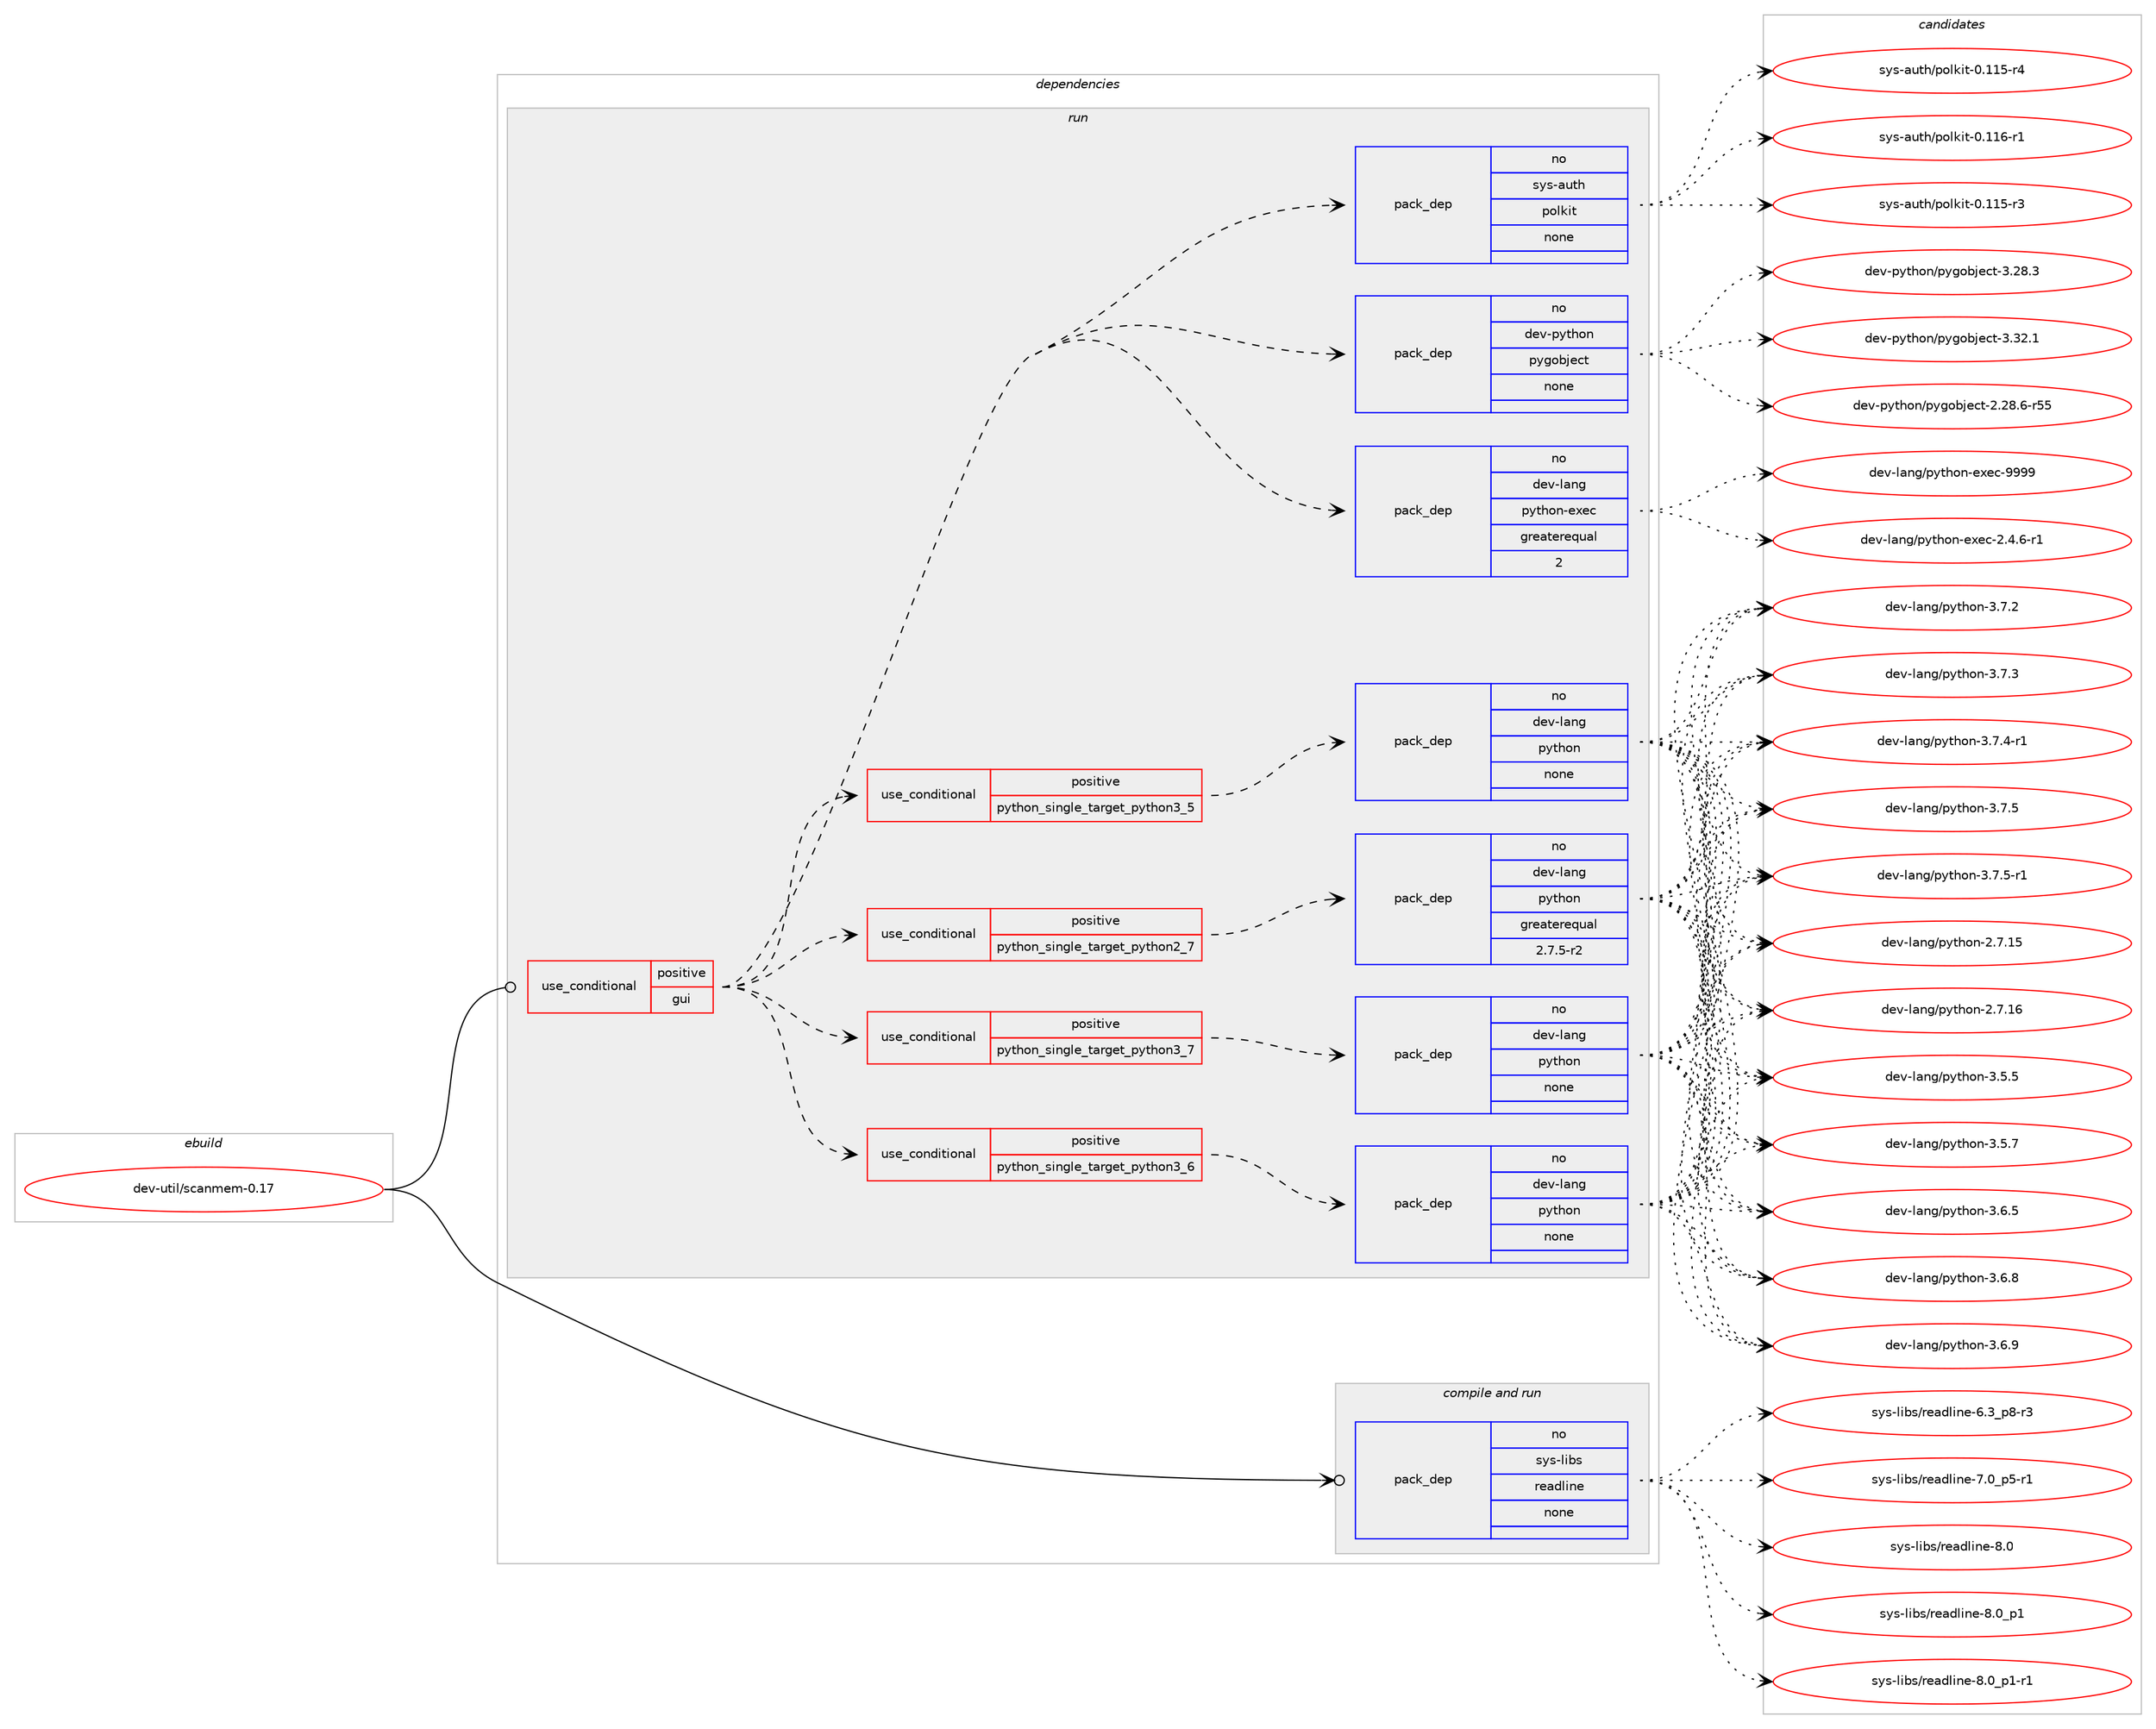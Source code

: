 digraph prolog {

# *************
# Graph options
# *************

newrank=true;
concentrate=true;
compound=true;
graph [rankdir=LR,fontname=Helvetica,fontsize=10,ranksep=1.5];#, ranksep=2.5, nodesep=0.2];
edge  [arrowhead=vee];
node  [fontname=Helvetica,fontsize=10];

# **********
# The ebuild
# **********

subgraph cluster_leftcol {
color=gray;
rank=same;
label=<<i>ebuild</i>>;
id [label="dev-util/scanmem-0.17", color=red, width=4, href="../dev-util/scanmem-0.17.svg"];
}

# ****************
# The dependencies
# ****************

subgraph cluster_midcol {
color=gray;
label=<<i>dependencies</i>>;
subgraph cluster_compile {
fillcolor="#eeeeee";
style=filled;
label=<<i>compile</i>>;
}
subgraph cluster_compileandrun {
fillcolor="#eeeeee";
style=filled;
label=<<i>compile and run</i>>;
subgraph pack536531 {
dependency731995 [label=<<TABLE BORDER="0" CELLBORDER="1" CELLSPACING="0" CELLPADDING="4" WIDTH="220"><TR><TD ROWSPAN="6" CELLPADDING="30">pack_dep</TD></TR><TR><TD WIDTH="110">no</TD></TR><TR><TD>sys-libs</TD></TR><TR><TD>readline</TD></TR><TR><TD>none</TD></TR><TR><TD></TD></TR></TABLE>>, shape=none, color=blue];
}
id:e -> dependency731995:w [weight=20,style="solid",arrowhead="odotvee"];
}
subgraph cluster_run {
fillcolor="#eeeeee";
style=filled;
label=<<i>run</i>>;
subgraph cond183275 {
dependency731996 [label=<<TABLE BORDER="0" CELLBORDER="1" CELLSPACING="0" CELLPADDING="4"><TR><TD ROWSPAN="3" CELLPADDING="10">use_conditional</TD></TR><TR><TD>positive</TD></TR><TR><TD>gui</TD></TR></TABLE>>, shape=none, color=red];
subgraph cond183276 {
dependency731997 [label=<<TABLE BORDER="0" CELLBORDER="1" CELLSPACING="0" CELLPADDING="4"><TR><TD ROWSPAN="3" CELLPADDING="10">use_conditional</TD></TR><TR><TD>positive</TD></TR><TR><TD>python_single_target_python2_7</TD></TR></TABLE>>, shape=none, color=red];
subgraph pack536532 {
dependency731998 [label=<<TABLE BORDER="0" CELLBORDER="1" CELLSPACING="0" CELLPADDING="4" WIDTH="220"><TR><TD ROWSPAN="6" CELLPADDING="30">pack_dep</TD></TR><TR><TD WIDTH="110">no</TD></TR><TR><TD>dev-lang</TD></TR><TR><TD>python</TD></TR><TR><TD>greaterequal</TD></TR><TR><TD>2.7.5-r2</TD></TR></TABLE>>, shape=none, color=blue];
}
dependency731997:e -> dependency731998:w [weight=20,style="dashed",arrowhead="vee"];
}
dependency731996:e -> dependency731997:w [weight=20,style="dashed",arrowhead="vee"];
subgraph cond183277 {
dependency731999 [label=<<TABLE BORDER="0" CELLBORDER="1" CELLSPACING="0" CELLPADDING="4"><TR><TD ROWSPAN="3" CELLPADDING="10">use_conditional</TD></TR><TR><TD>positive</TD></TR><TR><TD>python_single_target_python3_5</TD></TR></TABLE>>, shape=none, color=red];
subgraph pack536533 {
dependency732000 [label=<<TABLE BORDER="0" CELLBORDER="1" CELLSPACING="0" CELLPADDING="4" WIDTH="220"><TR><TD ROWSPAN="6" CELLPADDING="30">pack_dep</TD></TR><TR><TD WIDTH="110">no</TD></TR><TR><TD>dev-lang</TD></TR><TR><TD>python</TD></TR><TR><TD>none</TD></TR><TR><TD></TD></TR></TABLE>>, shape=none, color=blue];
}
dependency731999:e -> dependency732000:w [weight=20,style="dashed",arrowhead="vee"];
}
dependency731996:e -> dependency731999:w [weight=20,style="dashed",arrowhead="vee"];
subgraph cond183278 {
dependency732001 [label=<<TABLE BORDER="0" CELLBORDER="1" CELLSPACING="0" CELLPADDING="4"><TR><TD ROWSPAN="3" CELLPADDING="10">use_conditional</TD></TR><TR><TD>positive</TD></TR><TR><TD>python_single_target_python3_6</TD></TR></TABLE>>, shape=none, color=red];
subgraph pack536534 {
dependency732002 [label=<<TABLE BORDER="0" CELLBORDER="1" CELLSPACING="0" CELLPADDING="4" WIDTH="220"><TR><TD ROWSPAN="6" CELLPADDING="30">pack_dep</TD></TR><TR><TD WIDTH="110">no</TD></TR><TR><TD>dev-lang</TD></TR><TR><TD>python</TD></TR><TR><TD>none</TD></TR><TR><TD></TD></TR></TABLE>>, shape=none, color=blue];
}
dependency732001:e -> dependency732002:w [weight=20,style="dashed",arrowhead="vee"];
}
dependency731996:e -> dependency732001:w [weight=20,style="dashed",arrowhead="vee"];
subgraph cond183279 {
dependency732003 [label=<<TABLE BORDER="0" CELLBORDER="1" CELLSPACING="0" CELLPADDING="4"><TR><TD ROWSPAN="3" CELLPADDING="10">use_conditional</TD></TR><TR><TD>positive</TD></TR><TR><TD>python_single_target_python3_7</TD></TR></TABLE>>, shape=none, color=red];
subgraph pack536535 {
dependency732004 [label=<<TABLE BORDER="0" CELLBORDER="1" CELLSPACING="0" CELLPADDING="4" WIDTH="220"><TR><TD ROWSPAN="6" CELLPADDING="30">pack_dep</TD></TR><TR><TD WIDTH="110">no</TD></TR><TR><TD>dev-lang</TD></TR><TR><TD>python</TD></TR><TR><TD>none</TD></TR><TR><TD></TD></TR></TABLE>>, shape=none, color=blue];
}
dependency732003:e -> dependency732004:w [weight=20,style="dashed",arrowhead="vee"];
}
dependency731996:e -> dependency732003:w [weight=20,style="dashed",arrowhead="vee"];
subgraph pack536536 {
dependency732005 [label=<<TABLE BORDER="0" CELLBORDER="1" CELLSPACING="0" CELLPADDING="4" WIDTH="220"><TR><TD ROWSPAN="6" CELLPADDING="30">pack_dep</TD></TR><TR><TD WIDTH="110">no</TD></TR><TR><TD>dev-lang</TD></TR><TR><TD>python-exec</TD></TR><TR><TD>greaterequal</TD></TR><TR><TD>2</TD></TR></TABLE>>, shape=none, color=blue];
}
dependency731996:e -> dependency732005:w [weight=20,style="dashed",arrowhead="vee"];
subgraph pack536537 {
dependency732006 [label=<<TABLE BORDER="0" CELLBORDER="1" CELLSPACING="0" CELLPADDING="4" WIDTH="220"><TR><TD ROWSPAN="6" CELLPADDING="30">pack_dep</TD></TR><TR><TD WIDTH="110">no</TD></TR><TR><TD>dev-python</TD></TR><TR><TD>pygobject</TD></TR><TR><TD>none</TD></TR><TR><TD></TD></TR></TABLE>>, shape=none, color=blue];
}
dependency731996:e -> dependency732006:w [weight=20,style="dashed",arrowhead="vee"];
subgraph pack536538 {
dependency732007 [label=<<TABLE BORDER="0" CELLBORDER="1" CELLSPACING="0" CELLPADDING="4" WIDTH="220"><TR><TD ROWSPAN="6" CELLPADDING="30">pack_dep</TD></TR><TR><TD WIDTH="110">no</TD></TR><TR><TD>sys-auth</TD></TR><TR><TD>polkit</TD></TR><TR><TD>none</TD></TR><TR><TD></TD></TR></TABLE>>, shape=none, color=blue];
}
dependency731996:e -> dependency732007:w [weight=20,style="dashed",arrowhead="vee"];
}
id:e -> dependency731996:w [weight=20,style="solid",arrowhead="odot"];
}
}

# **************
# The candidates
# **************

subgraph cluster_choices {
rank=same;
color=gray;
label=<<i>candidates</i>>;

subgraph choice536531 {
color=black;
nodesep=1;
choice115121115451081059811547114101971001081051101014554465195112564511451 [label="sys-libs/readline-6.3_p8-r3", color=red, width=4,href="../sys-libs/readline-6.3_p8-r3.svg"];
choice115121115451081059811547114101971001081051101014555464895112534511449 [label="sys-libs/readline-7.0_p5-r1", color=red, width=4,href="../sys-libs/readline-7.0_p5-r1.svg"];
choice1151211154510810598115471141019710010810511010145564648 [label="sys-libs/readline-8.0", color=red, width=4,href="../sys-libs/readline-8.0.svg"];
choice11512111545108105981154711410197100108105110101455646489511249 [label="sys-libs/readline-8.0_p1", color=red, width=4,href="../sys-libs/readline-8.0_p1.svg"];
choice115121115451081059811547114101971001081051101014556464895112494511449 [label="sys-libs/readline-8.0_p1-r1", color=red, width=4,href="../sys-libs/readline-8.0_p1-r1.svg"];
dependency731995:e -> choice115121115451081059811547114101971001081051101014554465195112564511451:w [style=dotted,weight="100"];
dependency731995:e -> choice115121115451081059811547114101971001081051101014555464895112534511449:w [style=dotted,weight="100"];
dependency731995:e -> choice1151211154510810598115471141019710010810511010145564648:w [style=dotted,weight="100"];
dependency731995:e -> choice11512111545108105981154711410197100108105110101455646489511249:w [style=dotted,weight="100"];
dependency731995:e -> choice115121115451081059811547114101971001081051101014556464895112494511449:w [style=dotted,weight="100"];
}
subgraph choice536532 {
color=black;
nodesep=1;
choice10010111845108971101034711212111610411111045504655464953 [label="dev-lang/python-2.7.15", color=red, width=4,href="../dev-lang/python-2.7.15.svg"];
choice10010111845108971101034711212111610411111045504655464954 [label="dev-lang/python-2.7.16", color=red, width=4,href="../dev-lang/python-2.7.16.svg"];
choice100101118451089711010347112121116104111110455146534653 [label="dev-lang/python-3.5.5", color=red, width=4,href="../dev-lang/python-3.5.5.svg"];
choice100101118451089711010347112121116104111110455146534655 [label="dev-lang/python-3.5.7", color=red, width=4,href="../dev-lang/python-3.5.7.svg"];
choice100101118451089711010347112121116104111110455146544653 [label="dev-lang/python-3.6.5", color=red, width=4,href="../dev-lang/python-3.6.5.svg"];
choice100101118451089711010347112121116104111110455146544656 [label="dev-lang/python-3.6.8", color=red, width=4,href="../dev-lang/python-3.6.8.svg"];
choice100101118451089711010347112121116104111110455146544657 [label="dev-lang/python-3.6.9", color=red, width=4,href="../dev-lang/python-3.6.9.svg"];
choice100101118451089711010347112121116104111110455146554650 [label="dev-lang/python-3.7.2", color=red, width=4,href="../dev-lang/python-3.7.2.svg"];
choice100101118451089711010347112121116104111110455146554651 [label="dev-lang/python-3.7.3", color=red, width=4,href="../dev-lang/python-3.7.3.svg"];
choice1001011184510897110103471121211161041111104551465546524511449 [label="dev-lang/python-3.7.4-r1", color=red, width=4,href="../dev-lang/python-3.7.4-r1.svg"];
choice100101118451089711010347112121116104111110455146554653 [label="dev-lang/python-3.7.5", color=red, width=4,href="../dev-lang/python-3.7.5.svg"];
choice1001011184510897110103471121211161041111104551465546534511449 [label="dev-lang/python-3.7.5-r1", color=red, width=4,href="../dev-lang/python-3.7.5-r1.svg"];
dependency731998:e -> choice10010111845108971101034711212111610411111045504655464953:w [style=dotted,weight="100"];
dependency731998:e -> choice10010111845108971101034711212111610411111045504655464954:w [style=dotted,weight="100"];
dependency731998:e -> choice100101118451089711010347112121116104111110455146534653:w [style=dotted,weight="100"];
dependency731998:e -> choice100101118451089711010347112121116104111110455146534655:w [style=dotted,weight="100"];
dependency731998:e -> choice100101118451089711010347112121116104111110455146544653:w [style=dotted,weight="100"];
dependency731998:e -> choice100101118451089711010347112121116104111110455146544656:w [style=dotted,weight="100"];
dependency731998:e -> choice100101118451089711010347112121116104111110455146544657:w [style=dotted,weight="100"];
dependency731998:e -> choice100101118451089711010347112121116104111110455146554650:w [style=dotted,weight="100"];
dependency731998:e -> choice100101118451089711010347112121116104111110455146554651:w [style=dotted,weight="100"];
dependency731998:e -> choice1001011184510897110103471121211161041111104551465546524511449:w [style=dotted,weight="100"];
dependency731998:e -> choice100101118451089711010347112121116104111110455146554653:w [style=dotted,weight="100"];
dependency731998:e -> choice1001011184510897110103471121211161041111104551465546534511449:w [style=dotted,weight="100"];
}
subgraph choice536533 {
color=black;
nodesep=1;
choice10010111845108971101034711212111610411111045504655464953 [label="dev-lang/python-2.7.15", color=red, width=4,href="../dev-lang/python-2.7.15.svg"];
choice10010111845108971101034711212111610411111045504655464954 [label="dev-lang/python-2.7.16", color=red, width=4,href="../dev-lang/python-2.7.16.svg"];
choice100101118451089711010347112121116104111110455146534653 [label="dev-lang/python-3.5.5", color=red, width=4,href="../dev-lang/python-3.5.5.svg"];
choice100101118451089711010347112121116104111110455146534655 [label="dev-lang/python-3.5.7", color=red, width=4,href="../dev-lang/python-3.5.7.svg"];
choice100101118451089711010347112121116104111110455146544653 [label="dev-lang/python-3.6.5", color=red, width=4,href="../dev-lang/python-3.6.5.svg"];
choice100101118451089711010347112121116104111110455146544656 [label="dev-lang/python-3.6.8", color=red, width=4,href="../dev-lang/python-3.6.8.svg"];
choice100101118451089711010347112121116104111110455146544657 [label="dev-lang/python-3.6.9", color=red, width=4,href="../dev-lang/python-3.6.9.svg"];
choice100101118451089711010347112121116104111110455146554650 [label="dev-lang/python-3.7.2", color=red, width=4,href="../dev-lang/python-3.7.2.svg"];
choice100101118451089711010347112121116104111110455146554651 [label="dev-lang/python-3.7.3", color=red, width=4,href="../dev-lang/python-3.7.3.svg"];
choice1001011184510897110103471121211161041111104551465546524511449 [label="dev-lang/python-3.7.4-r1", color=red, width=4,href="../dev-lang/python-3.7.4-r1.svg"];
choice100101118451089711010347112121116104111110455146554653 [label="dev-lang/python-3.7.5", color=red, width=4,href="../dev-lang/python-3.7.5.svg"];
choice1001011184510897110103471121211161041111104551465546534511449 [label="dev-lang/python-3.7.5-r1", color=red, width=4,href="../dev-lang/python-3.7.5-r1.svg"];
dependency732000:e -> choice10010111845108971101034711212111610411111045504655464953:w [style=dotted,weight="100"];
dependency732000:e -> choice10010111845108971101034711212111610411111045504655464954:w [style=dotted,weight="100"];
dependency732000:e -> choice100101118451089711010347112121116104111110455146534653:w [style=dotted,weight="100"];
dependency732000:e -> choice100101118451089711010347112121116104111110455146534655:w [style=dotted,weight="100"];
dependency732000:e -> choice100101118451089711010347112121116104111110455146544653:w [style=dotted,weight="100"];
dependency732000:e -> choice100101118451089711010347112121116104111110455146544656:w [style=dotted,weight="100"];
dependency732000:e -> choice100101118451089711010347112121116104111110455146544657:w [style=dotted,weight="100"];
dependency732000:e -> choice100101118451089711010347112121116104111110455146554650:w [style=dotted,weight="100"];
dependency732000:e -> choice100101118451089711010347112121116104111110455146554651:w [style=dotted,weight="100"];
dependency732000:e -> choice1001011184510897110103471121211161041111104551465546524511449:w [style=dotted,weight="100"];
dependency732000:e -> choice100101118451089711010347112121116104111110455146554653:w [style=dotted,weight="100"];
dependency732000:e -> choice1001011184510897110103471121211161041111104551465546534511449:w [style=dotted,weight="100"];
}
subgraph choice536534 {
color=black;
nodesep=1;
choice10010111845108971101034711212111610411111045504655464953 [label="dev-lang/python-2.7.15", color=red, width=4,href="../dev-lang/python-2.7.15.svg"];
choice10010111845108971101034711212111610411111045504655464954 [label="dev-lang/python-2.7.16", color=red, width=4,href="../dev-lang/python-2.7.16.svg"];
choice100101118451089711010347112121116104111110455146534653 [label="dev-lang/python-3.5.5", color=red, width=4,href="../dev-lang/python-3.5.5.svg"];
choice100101118451089711010347112121116104111110455146534655 [label="dev-lang/python-3.5.7", color=red, width=4,href="../dev-lang/python-3.5.7.svg"];
choice100101118451089711010347112121116104111110455146544653 [label="dev-lang/python-3.6.5", color=red, width=4,href="../dev-lang/python-3.6.5.svg"];
choice100101118451089711010347112121116104111110455146544656 [label="dev-lang/python-3.6.8", color=red, width=4,href="../dev-lang/python-3.6.8.svg"];
choice100101118451089711010347112121116104111110455146544657 [label="dev-lang/python-3.6.9", color=red, width=4,href="../dev-lang/python-3.6.9.svg"];
choice100101118451089711010347112121116104111110455146554650 [label="dev-lang/python-3.7.2", color=red, width=4,href="../dev-lang/python-3.7.2.svg"];
choice100101118451089711010347112121116104111110455146554651 [label="dev-lang/python-3.7.3", color=red, width=4,href="../dev-lang/python-3.7.3.svg"];
choice1001011184510897110103471121211161041111104551465546524511449 [label="dev-lang/python-3.7.4-r1", color=red, width=4,href="../dev-lang/python-3.7.4-r1.svg"];
choice100101118451089711010347112121116104111110455146554653 [label="dev-lang/python-3.7.5", color=red, width=4,href="../dev-lang/python-3.7.5.svg"];
choice1001011184510897110103471121211161041111104551465546534511449 [label="dev-lang/python-3.7.5-r1", color=red, width=4,href="../dev-lang/python-3.7.5-r1.svg"];
dependency732002:e -> choice10010111845108971101034711212111610411111045504655464953:w [style=dotted,weight="100"];
dependency732002:e -> choice10010111845108971101034711212111610411111045504655464954:w [style=dotted,weight="100"];
dependency732002:e -> choice100101118451089711010347112121116104111110455146534653:w [style=dotted,weight="100"];
dependency732002:e -> choice100101118451089711010347112121116104111110455146534655:w [style=dotted,weight="100"];
dependency732002:e -> choice100101118451089711010347112121116104111110455146544653:w [style=dotted,weight="100"];
dependency732002:e -> choice100101118451089711010347112121116104111110455146544656:w [style=dotted,weight="100"];
dependency732002:e -> choice100101118451089711010347112121116104111110455146544657:w [style=dotted,weight="100"];
dependency732002:e -> choice100101118451089711010347112121116104111110455146554650:w [style=dotted,weight="100"];
dependency732002:e -> choice100101118451089711010347112121116104111110455146554651:w [style=dotted,weight="100"];
dependency732002:e -> choice1001011184510897110103471121211161041111104551465546524511449:w [style=dotted,weight="100"];
dependency732002:e -> choice100101118451089711010347112121116104111110455146554653:w [style=dotted,weight="100"];
dependency732002:e -> choice1001011184510897110103471121211161041111104551465546534511449:w [style=dotted,weight="100"];
}
subgraph choice536535 {
color=black;
nodesep=1;
choice10010111845108971101034711212111610411111045504655464953 [label="dev-lang/python-2.7.15", color=red, width=4,href="../dev-lang/python-2.7.15.svg"];
choice10010111845108971101034711212111610411111045504655464954 [label="dev-lang/python-2.7.16", color=red, width=4,href="../dev-lang/python-2.7.16.svg"];
choice100101118451089711010347112121116104111110455146534653 [label="dev-lang/python-3.5.5", color=red, width=4,href="../dev-lang/python-3.5.5.svg"];
choice100101118451089711010347112121116104111110455146534655 [label="dev-lang/python-3.5.7", color=red, width=4,href="../dev-lang/python-3.5.7.svg"];
choice100101118451089711010347112121116104111110455146544653 [label="dev-lang/python-3.6.5", color=red, width=4,href="../dev-lang/python-3.6.5.svg"];
choice100101118451089711010347112121116104111110455146544656 [label="dev-lang/python-3.6.8", color=red, width=4,href="../dev-lang/python-3.6.8.svg"];
choice100101118451089711010347112121116104111110455146544657 [label="dev-lang/python-3.6.9", color=red, width=4,href="../dev-lang/python-3.6.9.svg"];
choice100101118451089711010347112121116104111110455146554650 [label="dev-lang/python-3.7.2", color=red, width=4,href="../dev-lang/python-3.7.2.svg"];
choice100101118451089711010347112121116104111110455146554651 [label="dev-lang/python-3.7.3", color=red, width=4,href="../dev-lang/python-3.7.3.svg"];
choice1001011184510897110103471121211161041111104551465546524511449 [label="dev-lang/python-3.7.4-r1", color=red, width=4,href="../dev-lang/python-3.7.4-r1.svg"];
choice100101118451089711010347112121116104111110455146554653 [label="dev-lang/python-3.7.5", color=red, width=4,href="../dev-lang/python-3.7.5.svg"];
choice1001011184510897110103471121211161041111104551465546534511449 [label="dev-lang/python-3.7.5-r1", color=red, width=4,href="../dev-lang/python-3.7.5-r1.svg"];
dependency732004:e -> choice10010111845108971101034711212111610411111045504655464953:w [style=dotted,weight="100"];
dependency732004:e -> choice10010111845108971101034711212111610411111045504655464954:w [style=dotted,weight="100"];
dependency732004:e -> choice100101118451089711010347112121116104111110455146534653:w [style=dotted,weight="100"];
dependency732004:e -> choice100101118451089711010347112121116104111110455146534655:w [style=dotted,weight="100"];
dependency732004:e -> choice100101118451089711010347112121116104111110455146544653:w [style=dotted,weight="100"];
dependency732004:e -> choice100101118451089711010347112121116104111110455146544656:w [style=dotted,weight="100"];
dependency732004:e -> choice100101118451089711010347112121116104111110455146544657:w [style=dotted,weight="100"];
dependency732004:e -> choice100101118451089711010347112121116104111110455146554650:w [style=dotted,weight="100"];
dependency732004:e -> choice100101118451089711010347112121116104111110455146554651:w [style=dotted,weight="100"];
dependency732004:e -> choice1001011184510897110103471121211161041111104551465546524511449:w [style=dotted,weight="100"];
dependency732004:e -> choice100101118451089711010347112121116104111110455146554653:w [style=dotted,weight="100"];
dependency732004:e -> choice1001011184510897110103471121211161041111104551465546534511449:w [style=dotted,weight="100"];
}
subgraph choice536536 {
color=black;
nodesep=1;
choice10010111845108971101034711212111610411111045101120101994550465246544511449 [label="dev-lang/python-exec-2.4.6-r1", color=red, width=4,href="../dev-lang/python-exec-2.4.6-r1.svg"];
choice10010111845108971101034711212111610411111045101120101994557575757 [label="dev-lang/python-exec-9999", color=red, width=4,href="../dev-lang/python-exec-9999.svg"];
dependency732005:e -> choice10010111845108971101034711212111610411111045101120101994550465246544511449:w [style=dotted,weight="100"];
dependency732005:e -> choice10010111845108971101034711212111610411111045101120101994557575757:w [style=dotted,weight="100"];
}
subgraph choice536537 {
color=black;
nodesep=1;
choice1001011184511212111610411111047112121103111981061019911645504650564654451145353 [label="dev-python/pygobject-2.28.6-r55", color=red, width=4,href="../dev-python/pygobject-2.28.6-r55.svg"];
choice1001011184511212111610411111047112121103111981061019911645514650564651 [label="dev-python/pygobject-3.28.3", color=red, width=4,href="../dev-python/pygobject-3.28.3.svg"];
choice1001011184511212111610411111047112121103111981061019911645514651504649 [label="dev-python/pygobject-3.32.1", color=red, width=4,href="../dev-python/pygobject-3.32.1.svg"];
dependency732006:e -> choice1001011184511212111610411111047112121103111981061019911645504650564654451145353:w [style=dotted,weight="100"];
dependency732006:e -> choice1001011184511212111610411111047112121103111981061019911645514650564651:w [style=dotted,weight="100"];
dependency732006:e -> choice1001011184511212111610411111047112121103111981061019911645514651504649:w [style=dotted,weight="100"];
}
subgraph choice536538 {
color=black;
nodesep=1;
choice1151211154597117116104471121111081071051164548464949534511451 [label="sys-auth/polkit-0.115-r3", color=red, width=4,href="../sys-auth/polkit-0.115-r3.svg"];
choice1151211154597117116104471121111081071051164548464949534511452 [label="sys-auth/polkit-0.115-r4", color=red, width=4,href="../sys-auth/polkit-0.115-r4.svg"];
choice1151211154597117116104471121111081071051164548464949544511449 [label="sys-auth/polkit-0.116-r1", color=red, width=4,href="../sys-auth/polkit-0.116-r1.svg"];
dependency732007:e -> choice1151211154597117116104471121111081071051164548464949534511451:w [style=dotted,weight="100"];
dependency732007:e -> choice1151211154597117116104471121111081071051164548464949534511452:w [style=dotted,weight="100"];
dependency732007:e -> choice1151211154597117116104471121111081071051164548464949544511449:w [style=dotted,weight="100"];
}
}

}
